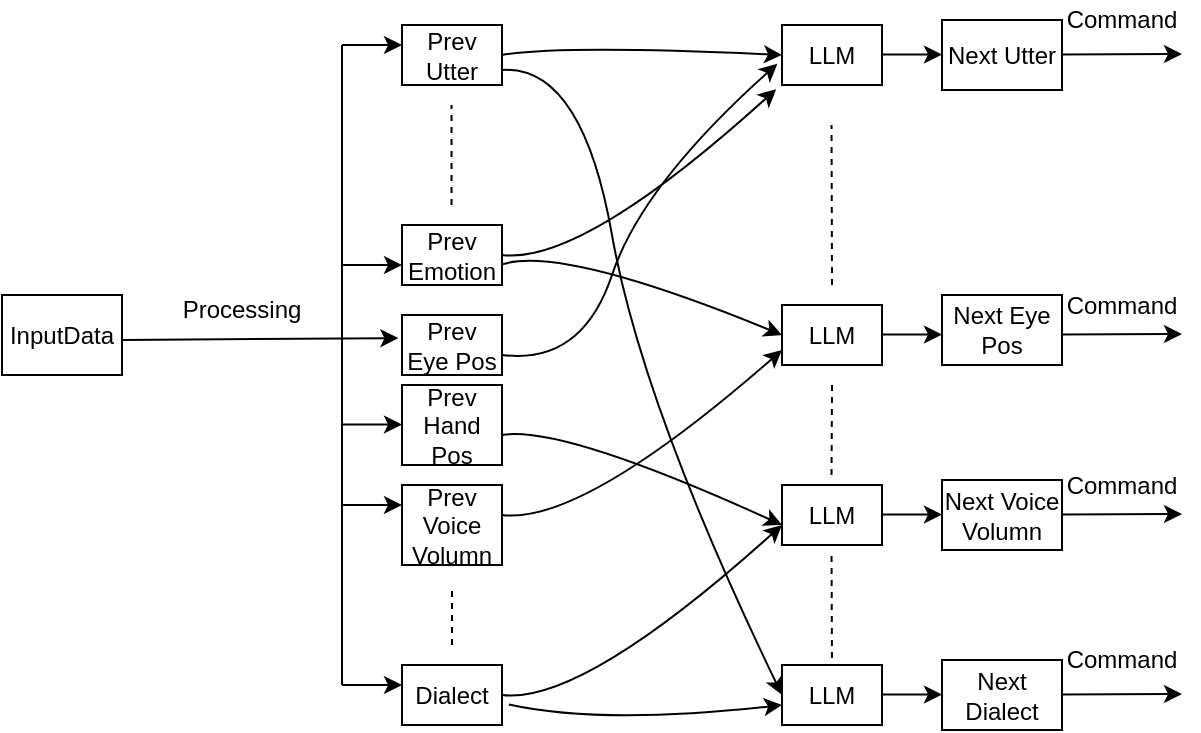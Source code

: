 <mxfile version="24.7.12">
  <diagram name="ページ1" id="9uj0oaKwGcR9AODOr1Fj">
    <mxGraphModel dx="988" dy="523" grid="1" gridSize="10" guides="1" tooltips="1" connect="1" arrows="1" fold="1" page="1" pageScale="1" pageWidth="827" pageHeight="1169" math="0" shadow="0">
      <root>
        <mxCell id="0" />
        <mxCell id="1" parent="0" />
        <mxCell id="Cd58vTRSSTUxn1B4rG9A-1" value="InputData" style="rounded=0;whiteSpace=wrap;html=1;" vertex="1" parent="1">
          <mxGeometry x="70" y="487.5" width="60" height="40" as="geometry" />
        </mxCell>
        <mxCell id="Cd58vTRSSTUxn1B4rG9A-4" value="Prev Hand Pos" style="whiteSpace=wrap;html=1;rounded=0;" vertex="1" parent="1">
          <mxGeometry x="270" y="532.5" width="50" height="40" as="geometry" />
        </mxCell>
        <mxCell id="Cd58vTRSSTUxn1B4rG9A-11" value="Prev Eye Pos" style="rounded=0;whiteSpace=wrap;html=1;" vertex="1" parent="1">
          <mxGeometry x="270" y="497.5" width="50" height="30" as="geometry" />
        </mxCell>
        <mxCell id="Cd58vTRSSTUxn1B4rG9A-17" value="" style="endArrow=none;html=1;rounded=0;" edge="1" parent="1">
          <mxGeometry width="50" height="50" relative="1" as="geometry">
            <mxPoint x="240" y="512.5" as="sourcePoint" />
            <mxPoint x="240" y="362.5" as="targetPoint" />
          </mxGeometry>
        </mxCell>
        <mxCell id="Cd58vTRSSTUxn1B4rG9A-18" value="" style="endArrow=none;html=1;rounded=0;" edge="1" parent="1">
          <mxGeometry width="50" height="50" relative="1" as="geometry">
            <mxPoint x="240" y="682.5" as="sourcePoint" />
            <mxPoint x="240" y="552.5" as="targetPoint" />
          </mxGeometry>
        </mxCell>
        <mxCell id="Cd58vTRSSTUxn1B4rG9A-19" value="" style="endArrow=classic;html=1;rounded=0;" edge="1" parent="1">
          <mxGeometry width="50" height="50" relative="1" as="geometry">
            <mxPoint x="240" y="472.5" as="sourcePoint" />
            <mxPoint x="270" y="472.5" as="targetPoint" />
          </mxGeometry>
        </mxCell>
        <mxCell id="Cd58vTRSSTUxn1B4rG9A-21" value="" style="endArrow=classic;html=1;rounded=0;" edge="1" parent="1">
          <mxGeometry width="50" height="50" relative="1" as="geometry">
            <mxPoint x="240" y="362.5" as="sourcePoint" />
            <mxPoint x="270" y="362.5" as="targetPoint" />
          </mxGeometry>
        </mxCell>
        <mxCell id="Cd58vTRSSTUxn1B4rG9A-22" value="" style="endArrow=classic;html=1;rounded=0;" edge="1" parent="1">
          <mxGeometry width="50" height="50" relative="1" as="geometry">
            <mxPoint x="240" y="592.5" as="sourcePoint" />
            <mxPoint x="270" y="592.5" as="targetPoint" />
          </mxGeometry>
        </mxCell>
        <mxCell id="Cd58vTRSSTUxn1B4rG9A-24" value="" style="endArrow=classic;html=1;rounded=0;" edge="1" parent="1">
          <mxGeometry width="50" height="50" relative="1" as="geometry">
            <mxPoint x="240" y="682.5" as="sourcePoint" />
            <mxPoint x="270" y="682.5" as="targetPoint" />
          </mxGeometry>
        </mxCell>
        <mxCell id="Cd58vTRSSTUxn1B4rG9A-25" value="" style="endArrow=classic;html=1;rounded=0;" edge="1" parent="1">
          <mxGeometry width="50" height="50" relative="1" as="geometry">
            <mxPoint x="240" y="552.26" as="sourcePoint" />
            <mxPoint x="270" y="552.26" as="targetPoint" />
          </mxGeometry>
        </mxCell>
        <mxCell id="Cd58vTRSSTUxn1B4rG9A-26" value="" style="endArrow=classic;html=1;rounded=0;" edge="1" parent="1">
          <mxGeometry width="50" height="50" relative="1" as="geometry">
            <mxPoint x="600" y="597.26" as="sourcePoint" />
            <mxPoint x="660" y="597" as="targetPoint" />
          </mxGeometry>
        </mxCell>
        <mxCell id="Cd58vTRSSTUxn1B4rG9A-27" value="" style="endArrow=none;dashed=1;html=1;rounded=0;" edge="1" parent="1">
          <mxGeometry width="50" height="50" relative="1" as="geometry">
            <mxPoint x="295" y="662.5" as="sourcePoint" />
            <mxPoint x="295" y="632.5" as="targetPoint" />
          </mxGeometry>
        </mxCell>
        <mxCell id="Cd58vTRSSTUxn1B4rG9A-28" value="LLM" style="whiteSpace=wrap;html=1;rounded=0;" vertex="1" parent="1">
          <mxGeometry x="460" y="492.5" width="50" height="30" as="geometry" />
        </mxCell>
        <mxCell id="Cd58vTRSSTUxn1B4rG9A-29" value="Prev Utter" style="whiteSpace=wrap;html=1;rounded=0;" vertex="1" parent="1">
          <mxGeometry x="270" y="352.5" width="50" height="30" as="geometry" />
        </mxCell>
        <mxCell id="Cd58vTRSSTUxn1B4rG9A-30" value="LLM" style="whiteSpace=wrap;html=1;rounded=0;" vertex="1" parent="1">
          <mxGeometry x="460" y="352.5" width="50" height="30" as="geometry" />
        </mxCell>
        <mxCell id="Cd58vTRSSTUxn1B4rG9A-31" value="Prev Emotion" style="whiteSpace=wrap;html=1;rounded=0;" vertex="1" parent="1">
          <mxGeometry x="270" y="452.5" width="50" height="30" as="geometry" />
        </mxCell>
        <mxCell id="Cd58vTRSSTUxn1B4rG9A-32" value="Dialect" style="whiteSpace=wrap;html=1;rounded=0;" vertex="1" parent="1">
          <mxGeometry x="270" y="672.5" width="50" height="30" as="geometry" />
        </mxCell>
        <mxCell id="Cd58vTRSSTUxn1B4rG9A-33" value="Prev Voice Volumn" style="whiteSpace=wrap;html=1;rounded=0;" vertex="1" parent="1">
          <mxGeometry x="270" y="582.5" width="50" height="40" as="geometry" />
        </mxCell>
        <mxCell id="Cd58vTRSSTUxn1B4rG9A-34" value="LLM" style="whiteSpace=wrap;html=1;rounded=0;" vertex="1" parent="1">
          <mxGeometry x="460" y="582.5" width="50" height="30" as="geometry" />
        </mxCell>
        <mxCell id="Cd58vTRSSTUxn1B4rG9A-35" value="" style="endArrow=none;dashed=1;html=1;rounded=0;" edge="1" parent="1">
          <mxGeometry width="50" height="50" relative="1" as="geometry">
            <mxPoint x="294.76" y="442.5" as="sourcePoint" />
            <mxPoint x="294.76" y="392.5" as="targetPoint" />
          </mxGeometry>
        </mxCell>
        <mxCell id="Cd58vTRSSTUxn1B4rG9A-38" value="" style="curved=1;endArrow=classic;html=1;rounded=0;entryX=0;entryY=0.5;entryDx=0;entryDy=0;exitX=1;exitY=0.657;exitDx=0;exitDy=0;exitPerimeter=0;" edge="1" parent="1" source="Cd58vTRSSTUxn1B4rG9A-31" target="Cd58vTRSSTUxn1B4rG9A-28">
          <mxGeometry width="50" height="50" relative="1" as="geometry">
            <mxPoint x="320" y="472.5" as="sourcePoint" />
            <mxPoint x="450" y="512.5" as="targetPoint" />
            <Array as="points">
              <mxPoint x="350" y="462.5" />
            </Array>
          </mxGeometry>
        </mxCell>
        <mxCell id="Cd58vTRSSTUxn1B4rG9A-40" value="" style="curved=1;endArrow=classic;html=1;rounded=0;exitX=1;exitY=0.5;exitDx=0;exitDy=0;entryX=-0.058;entryY=1.069;entryDx=0;entryDy=0;entryPerimeter=0;" edge="1" parent="1" source="Cd58vTRSSTUxn1B4rG9A-31" target="Cd58vTRSSTUxn1B4rG9A-30">
          <mxGeometry width="50" height="50" relative="1" as="geometry">
            <mxPoint x="330" y="472.5" as="sourcePoint" />
            <mxPoint x="460" y="412.5" as="targetPoint" />
            <Array as="points">
              <mxPoint x="360" y="472.5" />
            </Array>
          </mxGeometry>
        </mxCell>
        <mxCell id="Cd58vTRSSTUxn1B4rG9A-41" value="" style="curved=1;endArrow=classic;html=1;rounded=0;exitX=1;exitY=0.5;exitDx=0;exitDy=0;entryX=0;entryY=0.5;entryDx=0;entryDy=0;" edge="1" parent="1" target="Cd58vTRSSTUxn1B4rG9A-30">
          <mxGeometry width="50" height="50" relative="1" as="geometry">
            <mxPoint x="320" y="367.5" as="sourcePoint" />
            <mxPoint x="460" y="412.5" as="targetPoint" />
            <Array as="points">
              <mxPoint x="350" y="362.5" />
            </Array>
          </mxGeometry>
        </mxCell>
        <mxCell id="Cd58vTRSSTUxn1B4rG9A-42" value="" style="curved=1;endArrow=classic;html=1;rounded=0;entryX=0;entryY=0.5;entryDx=0;entryDy=0;exitX=1;exitY=0.5;exitDx=0;exitDy=0;" edge="1" parent="1">
          <mxGeometry width="50" height="50" relative="1" as="geometry">
            <mxPoint x="320" y="557.5" as="sourcePoint" />
            <mxPoint x="460" y="602.5" as="targetPoint" />
            <Array as="points">
              <mxPoint x="350" y="552.5" />
            </Array>
          </mxGeometry>
        </mxCell>
        <mxCell id="Cd58vTRSSTUxn1B4rG9A-43" value="" style="curved=1;endArrow=classic;html=1;rounded=0;exitX=1;exitY=0.5;exitDx=0;exitDy=0;" edge="1" parent="1">
          <mxGeometry width="50" height="50" relative="1" as="geometry">
            <mxPoint x="320" y="687.5" as="sourcePoint" />
            <mxPoint x="460" y="602.5" as="targetPoint" />
            <Array as="points">
              <mxPoint x="360" y="692.5" />
            </Array>
          </mxGeometry>
        </mxCell>
        <mxCell id="Cd58vTRSSTUxn1B4rG9A-44" value="" style="curved=1;endArrow=classic;html=1;rounded=0;exitX=1;exitY=0.5;exitDx=0;exitDy=0;entryX=-0.046;entryY=0.646;entryDx=0;entryDy=0;entryPerimeter=0;" edge="1" parent="1" target="Cd58vTRSSTUxn1B4rG9A-30">
          <mxGeometry width="50" height="50" relative="1" as="geometry">
            <mxPoint x="320" y="517.5" as="sourcePoint" />
            <mxPoint x="460" y="462.5" as="targetPoint" />
            <Array as="points">
              <mxPoint x="360" y="522.5" />
              <mxPoint x="390" y="432.5" />
            </Array>
          </mxGeometry>
        </mxCell>
        <mxCell id="Cd58vTRSSTUxn1B4rG9A-45" value="" style="curved=1;endArrow=classic;html=1;rounded=0;exitX=1;exitY=0.5;exitDx=0;exitDy=0;entryX=0;entryY=0.75;entryDx=0;entryDy=0;" edge="1" parent="1" target="Cd58vTRSSTUxn1B4rG9A-28">
          <mxGeometry width="50" height="50" relative="1" as="geometry">
            <mxPoint x="320" y="597.5" as="sourcePoint" />
            <mxPoint x="460" y="542.5" as="targetPoint" />
            <Array as="points">
              <mxPoint x="360" y="602.5" />
            </Array>
          </mxGeometry>
        </mxCell>
        <mxCell id="Cd58vTRSSTUxn1B4rG9A-46" value="" style="endArrow=classic;html=1;rounded=0;" edge="1" parent="1">
          <mxGeometry width="50" height="50" relative="1" as="geometry">
            <mxPoint x="510" y="367.26" as="sourcePoint" />
            <mxPoint x="540" y="367.26" as="targetPoint" />
          </mxGeometry>
        </mxCell>
        <mxCell id="Cd58vTRSSTUxn1B4rG9A-47" value="" style="endArrow=classic;html=1;rounded=0;" edge="1" parent="1">
          <mxGeometry width="50" height="50" relative="1" as="geometry">
            <mxPoint x="510" y="597.26" as="sourcePoint" />
            <mxPoint x="540" y="597.26" as="targetPoint" />
          </mxGeometry>
        </mxCell>
        <mxCell id="Cd58vTRSSTUxn1B4rG9A-48" value="" style="endArrow=classic;html=1;rounded=0;" edge="1" parent="1">
          <mxGeometry width="50" height="50" relative="1" as="geometry">
            <mxPoint x="510" y="507.26" as="sourcePoint" />
            <mxPoint x="540" y="507.26" as="targetPoint" />
          </mxGeometry>
        </mxCell>
        <mxCell id="Cd58vTRSSTUxn1B4rG9A-49" value="" style="endArrow=none;dashed=1;html=1;rounded=0;" edge="1" parent="1">
          <mxGeometry width="50" height="50" relative="1" as="geometry">
            <mxPoint x="485" y="482.5" as="sourcePoint" />
            <mxPoint x="484.76" y="402.5" as="targetPoint" />
          </mxGeometry>
        </mxCell>
        <mxCell id="Cd58vTRSSTUxn1B4rG9A-50" value="" style="endArrow=none;dashed=1;html=1;rounded=0;" edge="1" parent="1">
          <mxGeometry width="50" height="50" relative="1" as="geometry">
            <mxPoint x="484.76" y="577.5" as="sourcePoint" />
            <mxPoint x="485" y="532.5" as="targetPoint" />
          </mxGeometry>
        </mxCell>
        <mxCell id="Cd58vTRSSTUxn1B4rG9A-51" value="Next Utter" style="rounded=0;whiteSpace=wrap;html=1;" vertex="1" parent="1">
          <mxGeometry x="540" y="350" width="60" height="35" as="geometry" />
        </mxCell>
        <mxCell id="Cd58vTRSSTUxn1B4rG9A-52" value="Next Eye Pos" style="rounded=0;whiteSpace=wrap;html=1;" vertex="1" parent="1">
          <mxGeometry x="540" y="487.5" width="60" height="35" as="geometry" />
        </mxCell>
        <mxCell id="Cd58vTRSSTUxn1B4rG9A-53" value="Next Voice Volumn" style="rounded=0;whiteSpace=wrap;html=1;" vertex="1" parent="1">
          <mxGeometry x="540" y="580" width="60" height="35" as="geometry" />
        </mxCell>
        <mxCell id="Cd58vTRSSTUxn1B4rG9A-54" value="" style="endArrow=none;dashed=1;html=1;rounded=0;" edge="1" parent="1">
          <mxGeometry width="50" height="50" relative="1" as="geometry">
            <mxPoint x="485" y="675" as="sourcePoint" />
            <mxPoint x="484.76" y="615" as="targetPoint" />
          </mxGeometry>
        </mxCell>
        <mxCell id="Cd58vTRSSTUxn1B4rG9A-57" value="LLM" style="whiteSpace=wrap;html=1;rounded=0;" vertex="1" parent="1">
          <mxGeometry x="460" y="672.5" width="50" height="30" as="geometry" />
        </mxCell>
        <mxCell id="Cd58vTRSSTUxn1B4rG9A-58" value="Next Dialect" style="rounded=0;whiteSpace=wrap;html=1;" vertex="1" parent="1">
          <mxGeometry x="540" y="670" width="60" height="35" as="geometry" />
        </mxCell>
        <mxCell id="Cd58vTRSSTUxn1B4rG9A-59" value="" style="endArrow=classic;html=1;rounded=0;" edge="1" parent="1">
          <mxGeometry width="50" height="50" relative="1" as="geometry">
            <mxPoint x="510" y="687.26" as="sourcePoint" />
            <mxPoint x="540" y="687.26" as="targetPoint" />
          </mxGeometry>
        </mxCell>
        <mxCell id="Cd58vTRSSTUxn1B4rG9A-60" value="" style="curved=1;endArrow=classic;html=1;rounded=0;exitX=1;exitY=0.75;exitDx=0;exitDy=0;entryX=0;entryY=0.5;entryDx=0;entryDy=0;" edge="1" parent="1" source="Cd58vTRSSTUxn1B4rG9A-29" target="Cd58vTRSSTUxn1B4rG9A-57">
          <mxGeometry width="50" height="50" relative="1" as="geometry">
            <mxPoint x="330" y="377.5" as="sourcePoint" />
            <mxPoint x="470" y="377.5" as="targetPoint" />
            <Array as="points">
              <mxPoint x="360" y="372.5" />
              <mxPoint x="390" y="542.5" />
            </Array>
          </mxGeometry>
        </mxCell>
        <mxCell id="Cd58vTRSSTUxn1B4rG9A-61" value="" style="curved=1;endArrow=classic;html=1;rounded=0;exitX=1.069;exitY=0.657;exitDx=0;exitDy=0;exitPerimeter=0;" edge="1" parent="1" source="Cd58vTRSSTUxn1B4rG9A-32">
          <mxGeometry width="50" height="50" relative="1" as="geometry">
            <mxPoint x="330" y="697.5" as="sourcePoint" />
            <mxPoint x="460" y="692.5" as="targetPoint" />
            <Array as="points">
              <mxPoint x="370" y="702.5" />
            </Array>
          </mxGeometry>
        </mxCell>
        <mxCell id="Cd58vTRSSTUxn1B4rG9A-62" value="Processing" style="text;html=1;align=center;verticalAlign=middle;whiteSpace=wrap;rounded=0;" vertex="1" parent="1">
          <mxGeometry x="160" y="480" width="60" height="30" as="geometry" />
        </mxCell>
        <mxCell id="Cd58vTRSSTUxn1B4rG9A-63" value="" style="endArrow=classic;html=1;rounded=0;entryX=-0.036;entryY=0.385;entryDx=0;entryDy=0;entryPerimeter=0;" edge="1" parent="1" target="Cd58vTRSSTUxn1B4rG9A-11">
          <mxGeometry width="50" height="50" relative="1" as="geometry">
            <mxPoint x="130" y="510" as="sourcePoint" />
            <mxPoint x="180" y="460" as="targetPoint" />
          </mxGeometry>
        </mxCell>
        <mxCell id="Cd58vTRSSTUxn1B4rG9A-64" value="" style="endArrow=none;html=1;rounded=0;" edge="1" parent="1">
          <mxGeometry width="50" height="50" relative="1" as="geometry">
            <mxPoint x="240" y="560" as="sourcePoint" />
            <mxPoint x="240" y="510" as="targetPoint" />
          </mxGeometry>
        </mxCell>
        <mxCell id="Cd58vTRSSTUxn1B4rG9A-65" value="" style="endArrow=classic;html=1;rounded=0;" edge="1" parent="1">
          <mxGeometry width="50" height="50" relative="1" as="geometry">
            <mxPoint x="600" y="367.26" as="sourcePoint" />
            <mxPoint x="660" y="367" as="targetPoint" />
          </mxGeometry>
        </mxCell>
        <mxCell id="Cd58vTRSSTUxn1B4rG9A-66" value="" style="endArrow=classic;html=1;rounded=0;" edge="1" parent="1">
          <mxGeometry width="50" height="50" relative="1" as="geometry">
            <mxPoint x="600" y="687.26" as="sourcePoint" />
            <mxPoint x="660" y="687" as="targetPoint" />
          </mxGeometry>
        </mxCell>
        <mxCell id="Cd58vTRSSTUxn1B4rG9A-67" value="" style="endArrow=classic;html=1;rounded=0;" edge="1" parent="1">
          <mxGeometry width="50" height="50" relative="1" as="geometry">
            <mxPoint x="600" y="507.26" as="sourcePoint" />
            <mxPoint x="660" y="507" as="targetPoint" />
          </mxGeometry>
        </mxCell>
        <mxCell id="Cd58vTRSSTUxn1B4rG9A-68" value="Command" style="text;html=1;align=center;verticalAlign=middle;whiteSpace=wrap;rounded=0;" vertex="1" parent="1">
          <mxGeometry x="610" y="340" width="40" height="20" as="geometry" />
        </mxCell>
        <mxCell id="Cd58vTRSSTUxn1B4rG9A-69" value="Command" style="text;html=1;align=center;verticalAlign=middle;whiteSpace=wrap;rounded=0;" vertex="1" parent="1">
          <mxGeometry x="610" y="482.5" width="40" height="20" as="geometry" />
        </mxCell>
        <mxCell id="Cd58vTRSSTUxn1B4rG9A-70" value="Command" style="text;html=1;align=center;verticalAlign=middle;whiteSpace=wrap;rounded=0;" vertex="1" parent="1">
          <mxGeometry x="610" y="572.5" width="40" height="20" as="geometry" />
        </mxCell>
        <mxCell id="Cd58vTRSSTUxn1B4rG9A-71" value="Command" style="text;html=1;align=center;verticalAlign=middle;whiteSpace=wrap;rounded=0;" vertex="1" parent="1">
          <mxGeometry x="610" y="660" width="40" height="20" as="geometry" />
        </mxCell>
      </root>
    </mxGraphModel>
  </diagram>
</mxfile>
